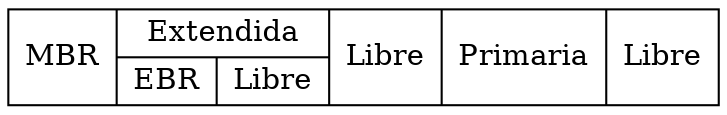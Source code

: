 digraph G {
    node [shape=record];

    5[label="MBR|{Extendida|{EBR|Libre}}|Libre|Primaria|Libre"]
}